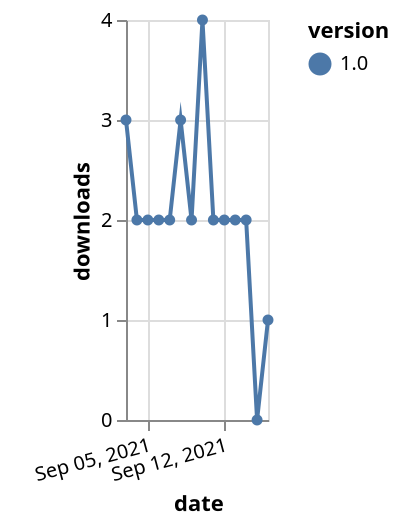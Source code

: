 {"$schema": "https://vega.github.io/schema/vega-lite/v5.json", "description": "A simple bar chart with embedded data.", "data": {"values": [{"date": "2021-09-03", "total": 227, "delta": 3, "version": "1.0"}, {"date": "2021-09-04", "total": 229, "delta": 2, "version": "1.0"}, {"date": "2021-09-05", "total": 231, "delta": 2, "version": "1.0"}, {"date": "2021-09-06", "total": 233, "delta": 2, "version": "1.0"}, {"date": "2021-09-07", "total": 235, "delta": 2, "version": "1.0"}, {"date": "2021-09-08", "total": 238, "delta": 3, "version": "1.0"}, {"date": "2021-09-09", "total": 240, "delta": 2, "version": "1.0"}, {"date": "2021-09-10", "total": 244, "delta": 4, "version": "1.0"}, {"date": "2021-09-11", "total": 246, "delta": 2, "version": "1.0"}, {"date": "2021-09-12", "total": 248, "delta": 2, "version": "1.0"}, {"date": "2021-09-13", "total": 250, "delta": 2, "version": "1.0"}, {"date": "2021-09-14", "total": 252, "delta": 2, "version": "1.0"}, {"date": "2021-09-15", "total": 252, "delta": 0, "version": "1.0"}, {"date": "2021-09-16", "total": 253, "delta": 1, "version": "1.0"}]}, "width": "container", "mark": {"type": "line", "point": {"filled": true}}, "encoding": {"x": {"field": "date", "type": "temporal", "timeUnit": "yearmonthdate", "title": "date", "axis": {"labelAngle": -15}}, "y": {"field": "delta", "type": "quantitative", "title": "downloads"}, "color": {"field": "version", "type": "nominal"}, "tooltip": {"field": "delta"}}}